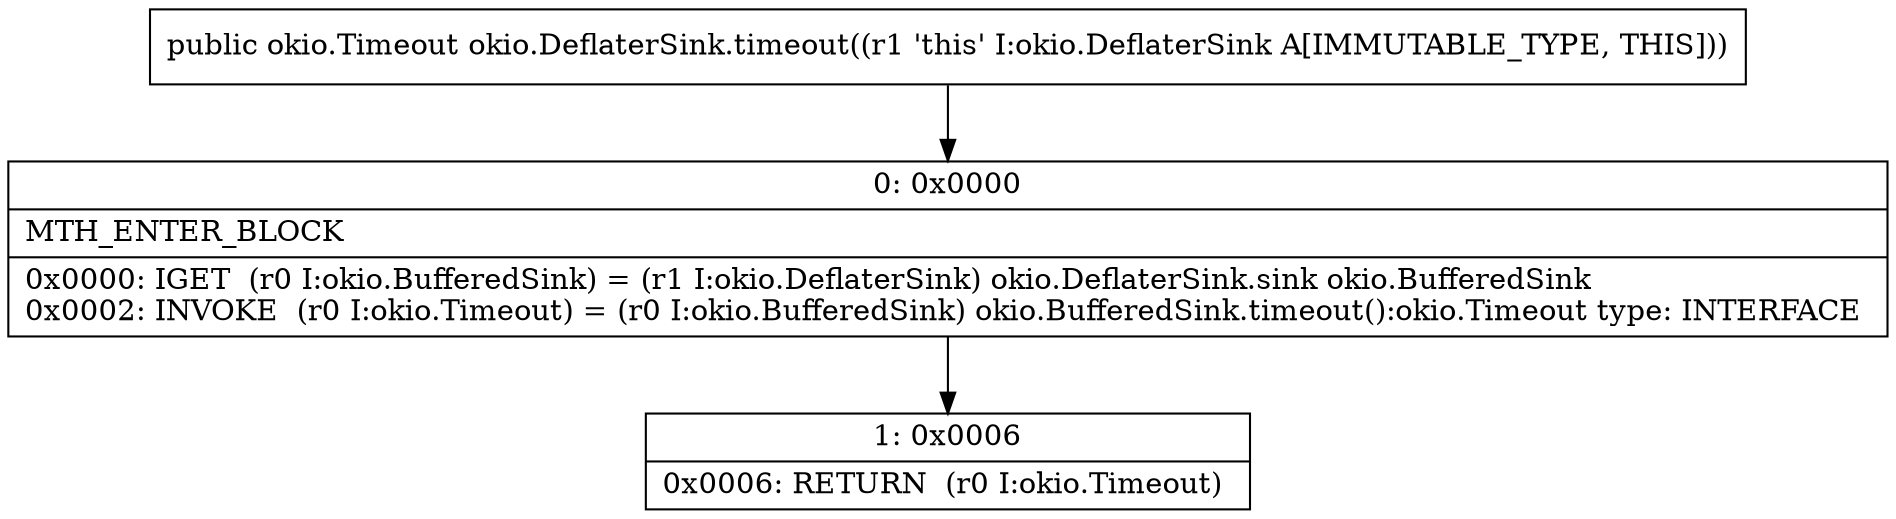 digraph "CFG forokio.DeflaterSink.timeout()Lokio\/Timeout;" {
Node_0 [shape=record,label="{0\:\ 0x0000|MTH_ENTER_BLOCK\l|0x0000: IGET  (r0 I:okio.BufferedSink) = (r1 I:okio.DeflaterSink) okio.DeflaterSink.sink okio.BufferedSink \l0x0002: INVOKE  (r0 I:okio.Timeout) = (r0 I:okio.BufferedSink) okio.BufferedSink.timeout():okio.Timeout type: INTERFACE \l}"];
Node_1 [shape=record,label="{1\:\ 0x0006|0x0006: RETURN  (r0 I:okio.Timeout) \l}"];
MethodNode[shape=record,label="{public okio.Timeout okio.DeflaterSink.timeout((r1 'this' I:okio.DeflaterSink A[IMMUTABLE_TYPE, THIS])) }"];
MethodNode -> Node_0;
Node_0 -> Node_1;
}

